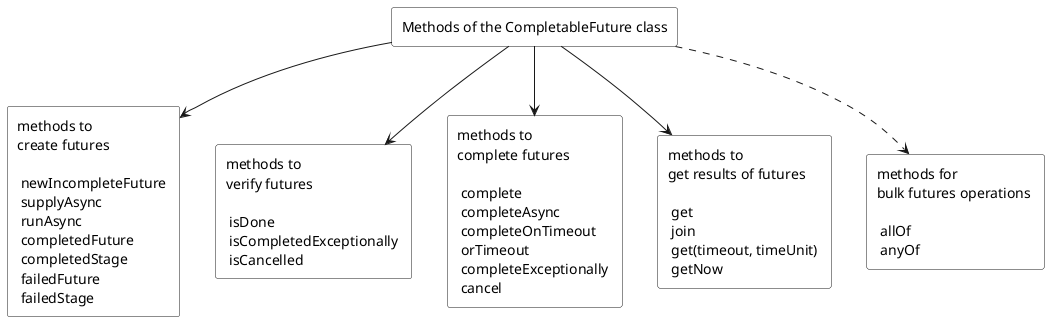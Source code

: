 @startuml

scale 1.0
skinparam monochrome true
skinparam RectangleBackgroundColor white

rectangle "Methods of the CompletableFuture class" as Methods
rectangle "methods to\ncreate futures \n\n newIncompleteFuture \n supplyAsync \n runAsync \n completedFuture \n completedStage \n failedFuture \n failedStage​" as MethodsToCreate
rectangle "methods to\nverify futures \n\n isDone \n isCompletedExceptionally \n isCancelled" as MethodsToCheck
rectangle "methods to\ncomplete futures \n\n complete \n completeAsync \n completeOnTimeout \n orTimeout \n completeExceptionally \n cancel" as MethodsToComplete
rectangle "methods to\nget results of futures \n\n get \n join \n get(timeout, timeUnit) \n getNow" as MethodsToGet
rectangle "methods for\nbulk futures operations \n\n allOf \n anyOf" as MethodsForBulkOperation

Methods --> MethodsToCreate
Methods --> MethodsToCheck
Methods --> MethodsToComplete
Methods --> MethodsToGet
Methods ..> MethodsForBulkOperation

@enduml